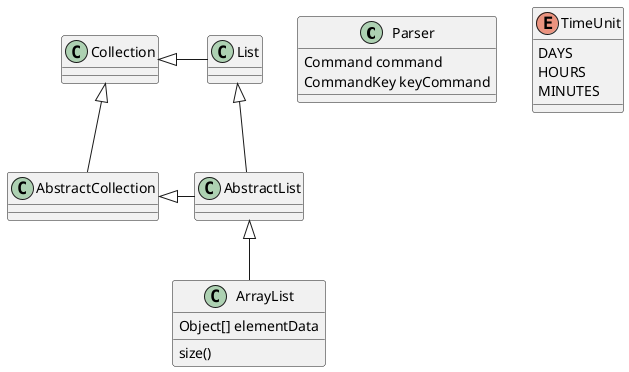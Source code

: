 @startuml
'https://plantuml.com/class-diagram

class Parser{
Command command
CommandKey keyCommand
}

List <|-- AbstractList
Collection <|-- AbstractCollection

Collection <|- List
AbstractCollection <|- AbstractList
AbstractList <|-- ArrayList

class ArrayList {
Object[] elementData
size()
}

enum TimeUnit {
DAYS
HOURS
MINUTES
}

@enduml